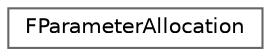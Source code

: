 digraph "Graphical Class Hierarchy"
{
 // INTERACTIVE_SVG=YES
 // LATEX_PDF_SIZE
  bgcolor="transparent";
  edge [fontname=Helvetica,fontsize=10,labelfontname=Helvetica,labelfontsize=10];
  node [fontname=Helvetica,fontsize=10,shape=box,height=0.2,width=0.4];
  rankdir="LR";
  Node0 [id="Node000000",label="FParameterAllocation",height=0.2,width=0.4,color="grey40", fillcolor="white", style="filled",URL="$d0/d1f/structFParameterAllocation.html",tooltip=" "];
}
